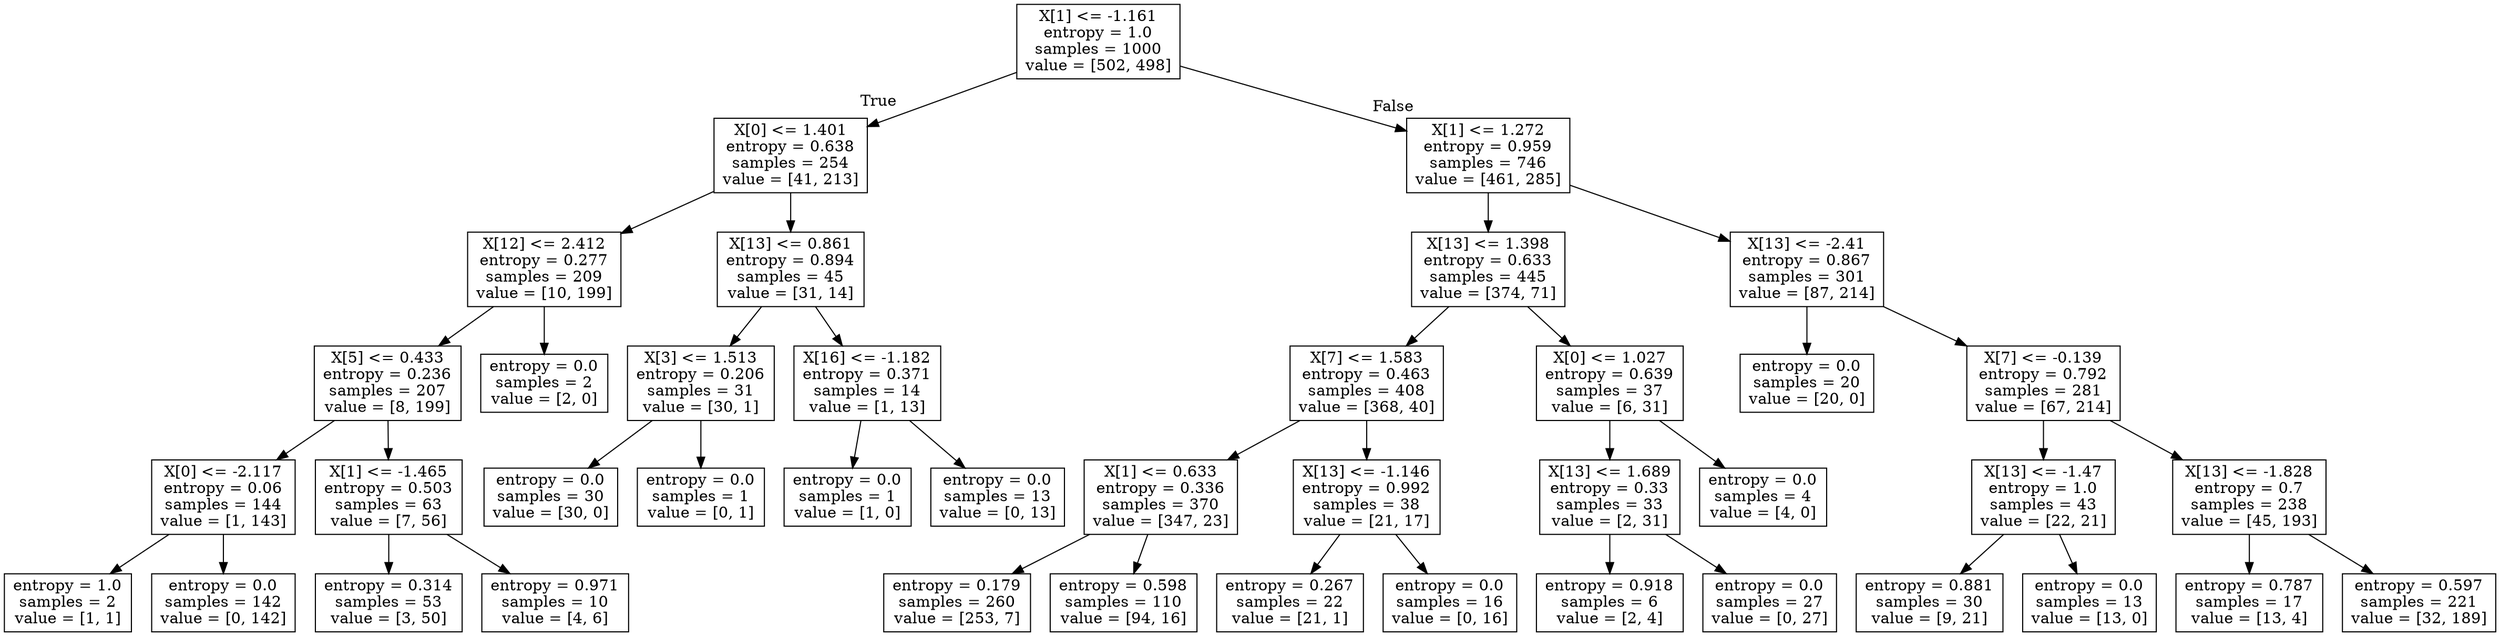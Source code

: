 digraph Tree {
node [shape=box] ;
0 [label="X[1] <= -1.161\nentropy = 1.0\nsamples = 1000\nvalue = [502, 498]"] ;
1 [label="X[0] <= 1.401\nentropy = 0.638\nsamples = 254\nvalue = [41, 213]"] ;
0 -> 1 [labeldistance=2.5, labelangle=45, headlabel="True"] ;
2 [label="X[12] <= 2.412\nentropy = 0.277\nsamples = 209\nvalue = [10, 199]"] ;
1 -> 2 ;
3 [label="X[5] <= 0.433\nentropy = 0.236\nsamples = 207\nvalue = [8, 199]"] ;
2 -> 3 ;
4 [label="X[0] <= -2.117\nentropy = 0.06\nsamples = 144\nvalue = [1, 143]"] ;
3 -> 4 ;
5 [label="entropy = 1.0\nsamples = 2\nvalue = [1, 1]"] ;
4 -> 5 ;
6 [label="entropy = 0.0\nsamples = 142\nvalue = [0, 142]"] ;
4 -> 6 ;
7 [label="X[1] <= -1.465\nentropy = 0.503\nsamples = 63\nvalue = [7, 56]"] ;
3 -> 7 ;
8 [label="entropy = 0.314\nsamples = 53\nvalue = [3, 50]"] ;
7 -> 8 ;
9 [label="entropy = 0.971\nsamples = 10\nvalue = [4, 6]"] ;
7 -> 9 ;
10 [label="entropy = 0.0\nsamples = 2\nvalue = [2, 0]"] ;
2 -> 10 ;
11 [label="X[13] <= 0.861\nentropy = 0.894\nsamples = 45\nvalue = [31, 14]"] ;
1 -> 11 ;
12 [label="X[3] <= 1.513\nentropy = 0.206\nsamples = 31\nvalue = [30, 1]"] ;
11 -> 12 ;
13 [label="entropy = 0.0\nsamples = 30\nvalue = [30, 0]"] ;
12 -> 13 ;
14 [label="entropy = 0.0\nsamples = 1\nvalue = [0, 1]"] ;
12 -> 14 ;
15 [label="X[16] <= -1.182\nentropy = 0.371\nsamples = 14\nvalue = [1, 13]"] ;
11 -> 15 ;
16 [label="entropy = 0.0\nsamples = 1\nvalue = [1, 0]"] ;
15 -> 16 ;
17 [label="entropy = 0.0\nsamples = 13\nvalue = [0, 13]"] ;
15 -> 17 ;
18 [label="X[1] <= 1.272\nentropy = 0.959\nsamples = 746\nvalue = [461, 285]"] ;
0 -> 18 [labeldistance=2.5, labelangle=-45, headlabel="False"] ;
19 [label="X[13] <= 1.398\nentropy = 0.633\nsamples = 445\nvalue = [374, 71]"] ;
18 -> 19 ;
20 [label="X[7] <= 1.583\nentropy = 0.463\nsamples = 408\nvalue = [368, 40]"] ;
19 -> 20 ;
21 [label="X[1] <= 0.633\nentropy = 0.336\nsamples = 370\nvalue = [347, 23]"] ;
20 -> 21 ;
22 [label="entropy = 0.179\nsamples = 260\nvalue = [253, 7]"] ;
21 -> 22 ;
23 [label="entropy = 0.598\nsamples = 110\nvalue = [94, 16]"] ;
21 -> 23 ;
24 [label="X[13] <= -1.146\nentropy = 0.992\nsamples = 38\nvalue = [21, 17]"] ;
20 -> 24 ;
25 [label="entropy = 0.267\nsamples = 22\nvalue = [21, 1]"] ;
24 -> 25 ;
26 [label="entropy = 0.0\nsamples = 16\nvalue = [0, 16]"] ;
24 -> 26 ;
27 [label="X[0] <= 1.027\nentropy = 0.639\nsamples = 37\nvalue = [6, 31]"] ;
19 -> 27 ;
28 [label="X[13] <= 1.689\nentropy = 0.33\nsamples = 33\nvalue = [2, 31]"] ;
27 -> 28 ;
29 [label="entropy = 0.918\nsamples = 6\nvalue = [2, 4]"] ;
28 -> 29 ;
30 [label="entropy = 0.0\nsamples = 27\nvalue = [0, 27]"] ;
28 -> 30 ;
31 [label="entropy = 0.0\nsamples = 4\nvalue = [4, 0]"] ;
27 -> 31 ;
32 [label="X[13] <= -2.41\nentropy = 0.867\nsamples = 301\nvalue = [87, 214]"] ;
18 -> 32 ;
33 [label="entropy = 0.0\nsamples = 20\nvalue = [20, 0]"] ;
32 -> 33 ;
34 [label="X[7] <= -0.139\nentropy = 0.792\nsamples = 281\nvalue = [67, 214]"] ;
32 -> 34 ;
35 [label="X[13] <= -1.47\nentropy = 1.0\nsamples = 43\nvalue = [22, 21]"] ;
34 -> 35 ;
36 [label="entropy = 0.881\nsamples = 30\nvalue = [9, 21]"] ;
35 -> 36 ;
37 [label="entropy = 0.0\nsamples = 13\nvalue = [13, 0]"] ;
35 -> 37 ;
38 [label="X[13] <= -1.828\nentropy = 0.7\nsamples = 238\nvalue = [45, 193]"] ;
34 -> 38 ;
39 [label="entropy = 0.787\nsamples = 17\nvalue = [13, 4]"] ;
38 -> 39 ;
40 [label="entropy = 0.597\nsamples = 221\nvalue = [32, 189]"] ;
38 -> 40 ;
}